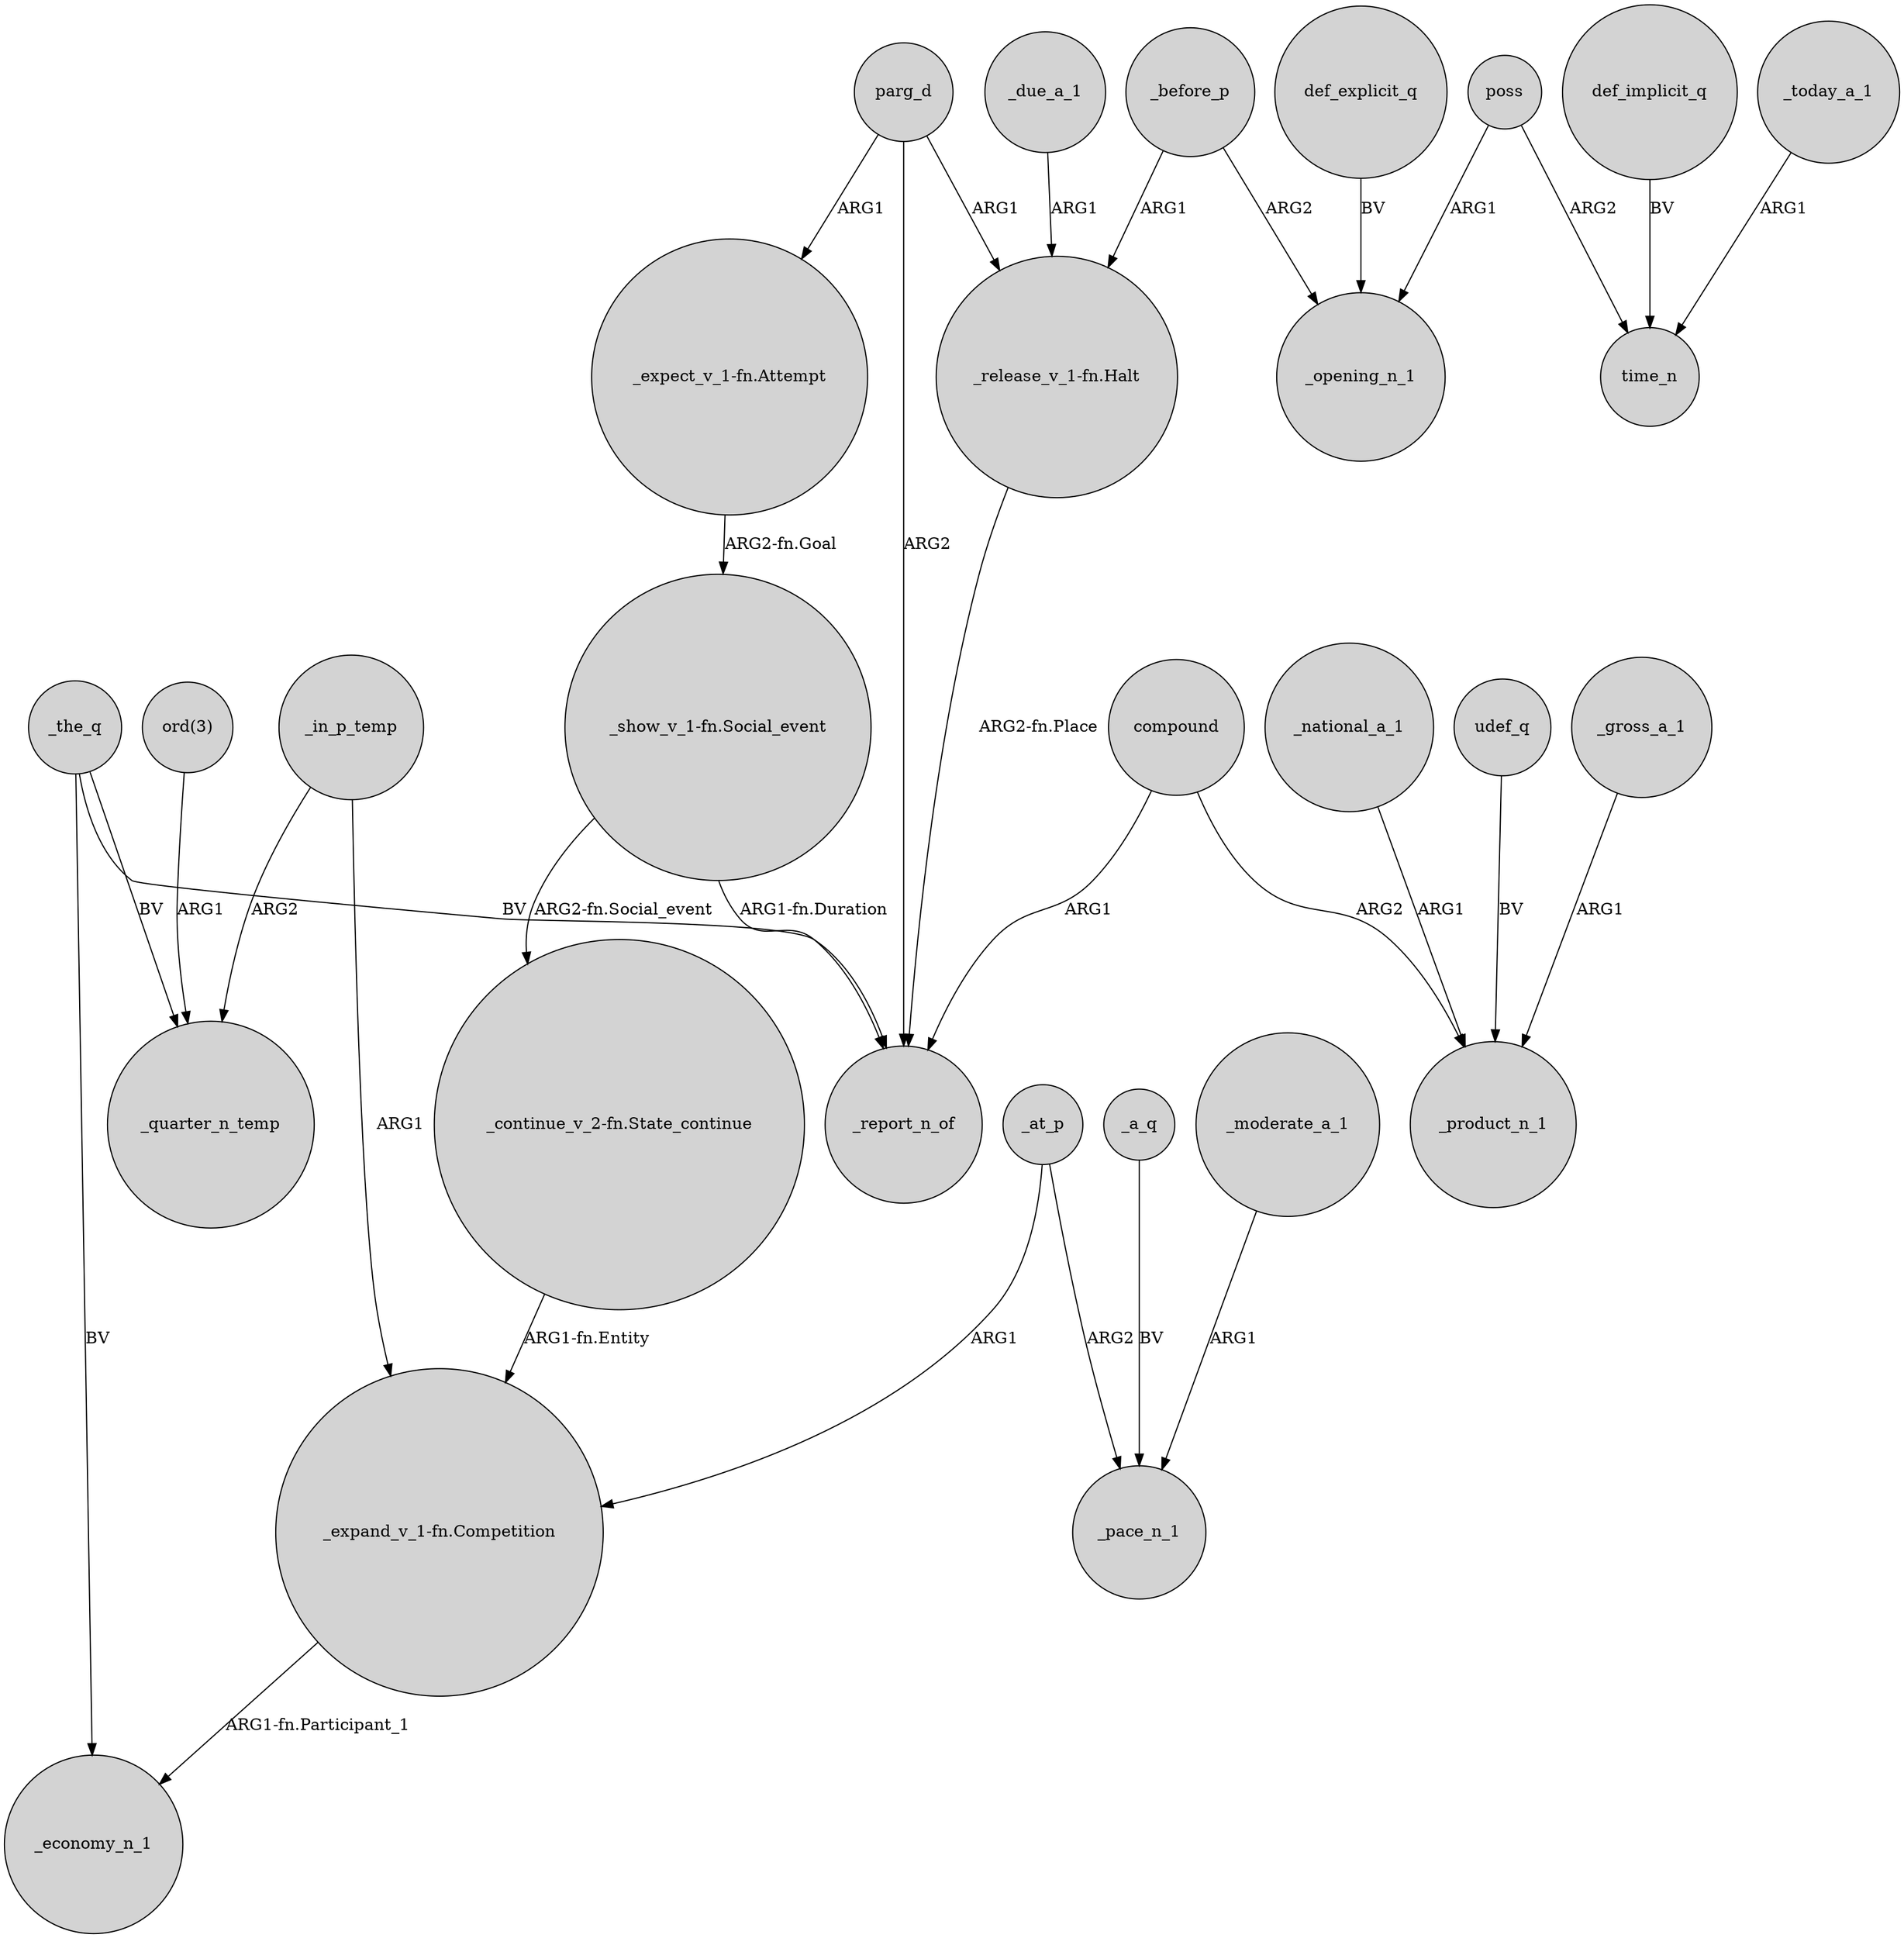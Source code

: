 digraph {
	node [shape=circle style=filled]
	_in_p_temp -> _quarter_n_temp [label=ARG2]
	"ord(3)" -> _quarter_n_temp [label=ARG1]
	"_expect_v_1-fn.Attempt" -> "_show_v_1-fn.Social_event" [label="ARG2-fn.Goal"]
	"_show_v_1-fn.Social_event" -> _report_n_of [label="ARG1-fn.Duration"]
	_the_q -> _quarter_n_temp [label=BV]
	_national_a_1 -> _product_n_1 [label=ARG1]
	_the_q -> _report_n_of [label=BV]
	udef_q -> _product_n_1 [label=BV]
	"_expand_v_1-fn.Competition" -> _economy_n_1 [label="ARG1-fn.Participant_1"]
	"_show_v_1-fn.Social_event" -> "_continue_v_2-fn.State_continue" [label="ARG2-fn.Social_event"]
	_a_q -> _pace_n_1 [label=BV]
	"_release_v_1-fn.Halt" -> _report_n_of [label="ARG2-fn.Place"]
	_moderate_a_1 -> _pace_n_1 [label=ARG1]
	_in_p_temp -> "_expand_v_1-fn.Competition" [label=ARG1]
	parg_d -> "_release_v_1-fn.Halt" [label=ARG1]
	_before_p -> _opening_n_1 [label=ARG2]
	_due_a_1 -> "_release_v_1-fn.Halt" [label=ARG1]
	poss -> _opening_n_1 [label=ARG1]
	_at_p -> "_expand_v_1-fn.Competition" [label=ARG1]
	def_explicit_q -> _opening_n_1 [label=BV]
	"_continue_v_2-fn.State_continue" -> "_expand_v_1-fn.Competition" [label="ARG1-fn.Entity"]
	_at_p -> _pace_n_1 [label=ARG2]
	_before_p -> "_release_v_1-fn.Halt" [label=ARG1]
	_gross_a_1 -> _product_n_1 [label=ARG1]
	parg_d -> _report_n_of [label=ARG2]
	_today_a_1 -> time_n [label=ARG1]
	poss -> time_n [label=ARG2]
	compound -> _report_n_of [label=ARG1]
	compound -> _product_n_1 [label=ARG2]
	def_implicit_q -> time_n [label=BV]
	parg_d -> "_expect_v_1-fn.Attempt" [label=ARG1]
	_the_q -> _economy_n_1 [label=BV]
}
